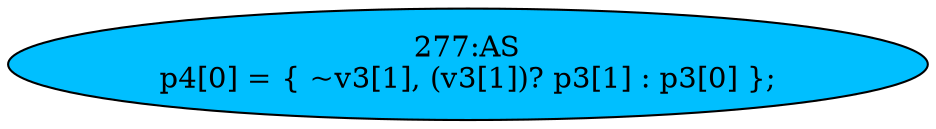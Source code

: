 strict digraph "" {
	node [label="\N"];
	"277:AS"	 [ast="<pyverilog.vparser.ast.Assign object at 0x7f407842b790>",
		def_var="['p4']",
		fillcolor=deepskyblue,
		label="277:AS
p4[0] = { ~v3[1], (v3[1])? p3[1] : p3[0] };",
		statements="[]",
		style=filled,
		typ=Assign,
		use_var="['v3', 'v3', 'p3', 'p3']"];
}
